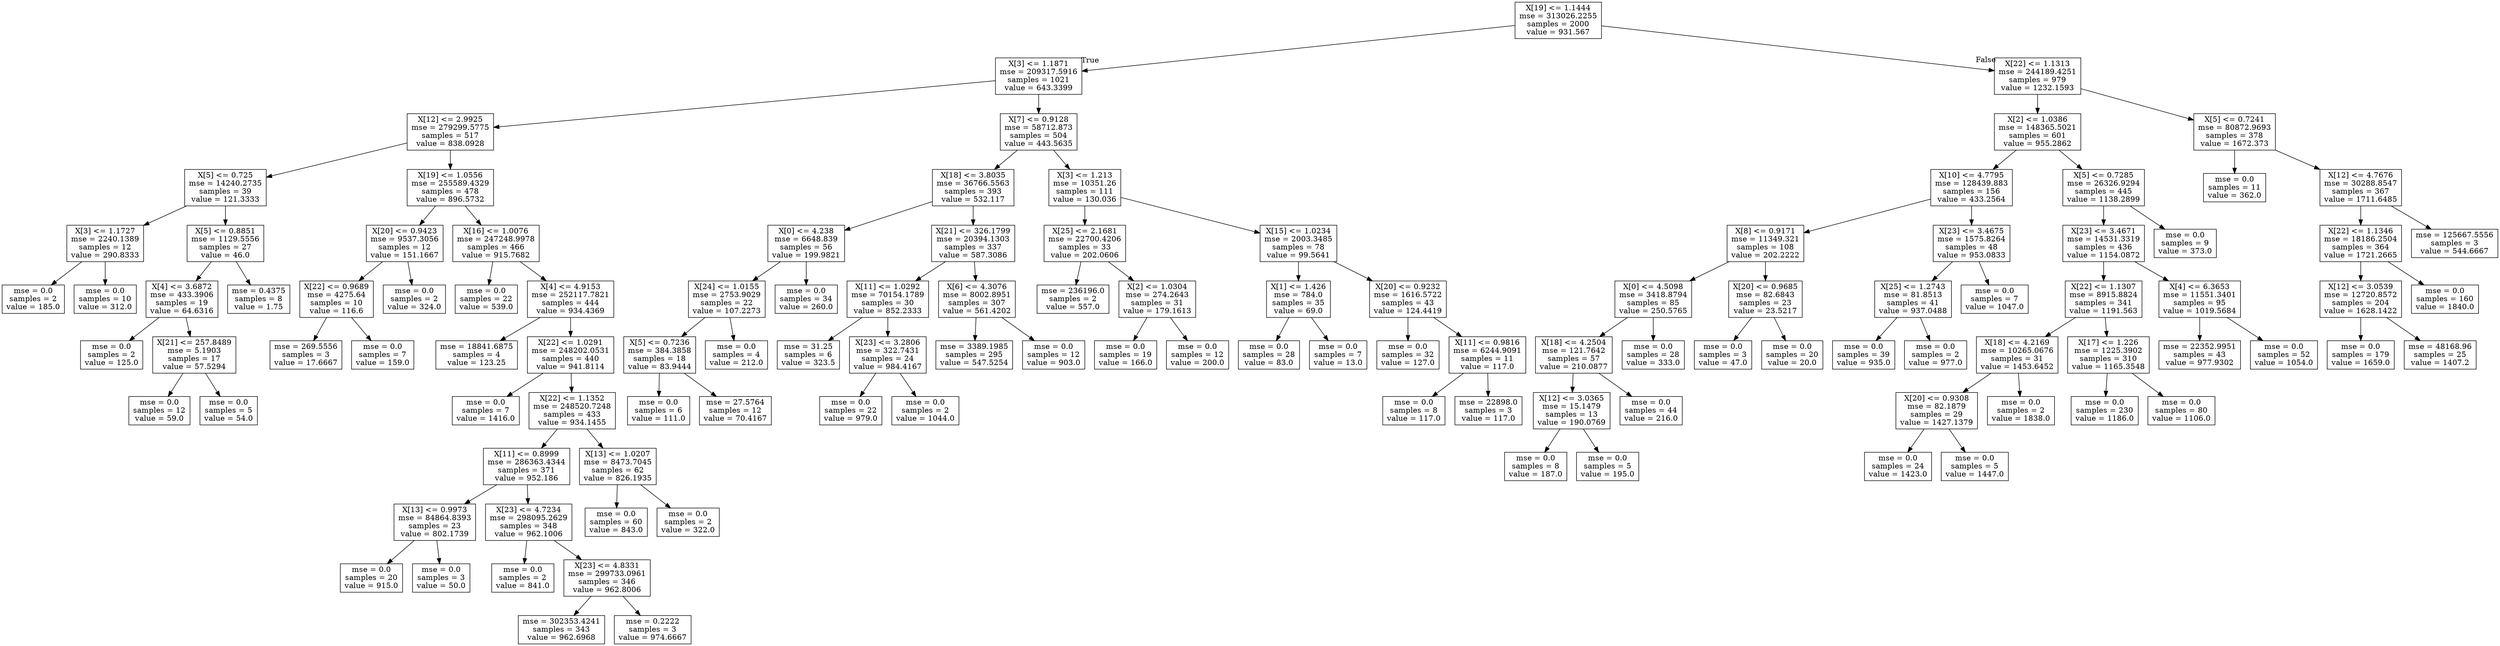 digraph Tree {
node [shape=box] ;
0 [label="X[19] <= 1.1444\nmse = 313026.2255\nsamples = 2000\nvalue = 931.567"] ;
1 [label="X[3] <= 1.1871\nmse = 209317.5916\nsamples = 1021\nvalue = 643.3399"] ;
0 -> 1 [labeldistance=2.5, labelangle=45, headlabel="True"] ;
2 [label="X[12] <= 2.9925\nmse = 279299.5775\nsamples = 517\nvalue = 838.0928"] ;
1 -> 2 ;
3 [label="X[5] <= 0.725\nmse = 14240.2735\nsamples = 39\nvalue = 121.3333"] ;
2 -> 3 ;
4 [label="X[3] <= 1.1727\nmse = 2240.1389\nsamples = 12\nvalue = 290.8333"] ;
3 -> 4 ;
5 [label="mse = 0.0\nsamples = 2\nvalue = 185.0"] ;
4 -> 5 ;
6 [label="mse = 0.0\nsamples = 10\nvalue = 312.0"] ;
4 -> 6 ;
7 [label="X[5] <= 0.8851\nmse = 1129.5556\nsamples = 27\nvalue = 46.0"] ;
3 -> 7 ;
8 [label="X[4] <= 3.6872\nmse = 433.3906\nsamples = 19\nvalue = 64.6316"] ;
7 -> 8 ;
9 [label="mse = 0.0\nsamples = 2\nvalue = 125.0"] ;
8 -> 9 ;
10 [label="X[21] <= 257.8489\nmse = 5.1903\nsamples = 17\nvalue = 57.5294"] ;
8 -> 10 ;
11 [label="mse = 0.0\nsamples = 12\nvalue = 59.0"] ;
10 -> 11 ;
12 [label="mse = 0.0\nsamples = 5\nvalue = 54.0"] ;
10 -> 12 ;
13 [label="mse = 0.4375\nsamples = 8\nvalue = 1.75"] ;
7 -> 13 ;
14 [label="X[19] <= 1.0556\nmse = 255589.4329\nsamples = 478\nvalue = 896.5732"] ;
2 -> 14 ;
15 [label="X[20] <= 0.9423\nmse = 9537.3056\nsamples = 12\nvalue = 151.1667"] ;
14 -> 15 ;
16 [label="X[22] <= 0.9689\nmse = 4275.64\nsamples = 10\nvalue = 116.6"] ;
15 -> 16 ;
17 [label="mse = 269.5556\nsamples = 3\nvalue = 17.6667"] ;
16 -> 17 ;
18 [label="mse = 0.0\nsamples = 7\nvalue = 159.0"] ;
16 -> 18 ;
19 [label="mse = 0.0\nsamples = 2\nvalue = 324.0"] ;
15 -> 19 ;
20 [label="X[16] <= 1.0076\nmse = 247248.9978\nsamples = 466\nvalue = 915.7682"] ;
14 -> 20 ;
21 [label="mse = 0.0\nsamples = 22\nvalue = 539.0"] ;
20 -> 21 ;
22 [label="X[4] <= 4.9153\nmse = 252117.7821\nsamples = 444\nvalue = 934.4369"] ;
20 -> 22 ;
23 [label="mse = 18841.6875\nsamples = 4\nvalue = 123.25"] ;
22 -> 23 ;
24 [label="X[22] <= 1.0291\nmse = 248202.0531\nsamples = 440\nvalue = 941.8114"] ;
22 -> 24 ;
25 [label="mse = 0.0\nsamples = 7\nvalue = 1416.0"] ;
24 -> 25 ;
26 [label="X[22] <= 1.1352\nmse = 248520.7248\nsamples = 433\nvalue = 934.1455"] ;
24 -> 26 ;
27 [label="X[11] <= 0.8999\nmse = 286363.4344\nsamples = 371\nvalue = 952.186"] ;
26 -> 27 ;
28 [label="X[13] <= 0.9973\nmse = 84864.8393\nsamples = 23\nvalue = 802.1739"] ;
27 -> 28 ;
29 [label="mse = 0.0\nsamples = 20\nvalue = 915.0"] ;
28 -> 29 ;
30 [label="mse = 0.0\nsamples = 3\nvalue = 50.0"] ;
28 -> 30 ;
31 [label="X[23] <= 4.7234\nmse = 298095.2629\nsamples = 348\nvalue = 962.1006"] ;
27 -> 31 ;
32 [label="mse = 0.0\nsamples = 2\nvalue = 841.0"] ;
31 -> 32 ;
33 [label="X[23] <= 4.8331\nmse = 299733.0961\nsamples = 346\nvalue = 962.8006"] ;
31 -> 33 ;
34 [label="mse = 302353.4241\nsamples = 343\nvalue = 962.6968"] ;
33 -> 34 ;
35 [label="mse = 0.2222\nsamples = 3\nvalue = 974.6667"] ;
33 -> 35 ;
36 [label="X[13] <= 1.0207\nmse = 8473.7045\nsamples = 62\nvalue = 826.1935"] ;
26 -> 36 ;
37 [label="mse = 0.0\nsamples = 60\nvalue = 843.0"] ;
36 -> 37 ;
38 [label="mse = 0.0\nsamples = 2\nvalue = 322.0"] ;
36 -> 38 ;
39 [label="X[7] <= 0.9128\nmse = 58712.873\nsamples = 504\nvalue = 443.5635"] ;
1 -> 39 ;
40 [label="X[18] <= 3.8035\nmse = 36766.5563\nsamples = 393\nvalue = 532.117"] ;
39 -> 40 ;
41 [label="X[0] <= 4.238\nmse = 6648.839\nsamples = 56\nvalue = 199.9821"] ;
40 -> 41 ;
42 [label="X[24] <= 1.0155\nmse = 2753.9029\nsamples = 22\nvalue = 107.2273"] ;
41 -> 42 ;
43 [label="X[5] <= 0.7236\nmse = 384.3858\nsamples = 18\nvalue = 83.9444"] ;
42 -> 43 ;
44 [label="mse = 0.0\nsamples = 6\nvalue = 111.0"] ;
43 -> 44 ;
45 [label="mse = 27.5764\nsamples = 12\nvalue = 70.4167"] ;
43 -> 45 ;
46 [label="mse = 0.0\nsamples = 4\nvalue = 212.0"] ;
42 -> 46 ;
47 [label="mse = 0.0\nsamples = 34\nvalue = 260.0"] ;
41 -> 47 ;
48 [label="X[21] <= 326.1799\nmse = 20394.1303\nsamples = 337\nvalue = 587.3086"] ;
40 -> 48 ;
49 [label="X[11] <= 1.0292\nmse = 70154.1789\nsamples = 30\nvalue = 852.2333"] ;
48 -> 49 ;
50 [label="mse = 31.25\nsamples = 6\nvalue = 323.5"] ;
49 -> 50 ;
51 [label="X[23] <= 3.2806\nmse = 322.7431\nsamples = 24\nvalue = 984.4167"] ;
49 -> 51 ;
52 [label="mse = 0.0\nsamples = 22\nvalue = 979.0"] ;
51 -> 52 ;
53 [label="mse = 0.0\nsamples = 2\nvalue = 1044.0"] ;
51 -> 53 ;
54 [label="X[6] <= 4.3076\nmse = 8002.8951\nsamples = 307\nvalue = 561.4202"] ;
48 -> 54 ;
55 [label="mse = 3389.1985\nsamples = 295\nvalue = 547.5254"] ;
54 -> 55 ;
56 [label="mse = 0.0\nsamples = 12\nvalue = 903.0"] ;
54 -> 56 ;
57 [label="X[3] <= 1.213\nmse = 10351.26\nsamples = 111\nvalue = 130.036"] ;
39 -> 57 ;
58 [label="X[25] <= 2.1681\nmse = 22700.4206\nsamples = 33\nvalue = 202.0606"] ;
57 -> 58 ;
59 [label="mse = 236196.0\nsamples = 2\nvalue = 557.0"] ;
58 -> 59 ;
60 [label="X[2] <= 1.0304\nmse = 274.2643\nsamples = 31\nvalue = 179.1613"] ;
58 -> 60 ;
61 [label="mse = 0.0\nsamples = 19\nvalue = 166.0"] ;
60 -> 61 ;
62 [label="mse = 0.0\nsamples = 12\nvalue = 200.0"] ;
60 -> 62 ;
63 [label="X[15] <= 1.0234\nmse = 2003.3485\nsamples = 78\nvalue = 99.5641"] ;
57 -> 63 ;
64 [label="X[1] <= 1.426\nmse = 784.0\nsamples = 35\nvalue = 69.0"] ;
63 -> 64 ;
65 [label="mse = 0.0\nsamples = 28\nvalue = 83.0"] ;
64 -> 65 ;
66 [label="mse = 0.0\nsamples = 7\nvalue = 13.0"] ;
64 -> 66 ;
67 [label="X[20] <= 0.9232\nmse = 1616.5722\nsamples = 43\nvalue = 124.4419"] ;
63 -> 67 ;
68 [label="mse = 0.0\nsamples = 32\nvalue = 127.0"] ;
67 -> 68 ;
69 [label="X[11] <= 0.9816\nmse = 6244.9091\nsamples = 11\nvalue = 117.0"] ;
67 -> 69 ;
70 [label="mse = 0.0\nsamples = 8\nvalue = 117.0"] ;
69 -> 70 ;
71 [label="mse = 22898.0\nsamples = 3\nvalue = 117.0"] ;
69 -> 71 ;
72 [label="X[22] <= 1.1313\nmse = 244189.4251\nsamples = 979\nvalue = 1232.1593"] ;
0 -> 72 [labeldistance=2.5, labelangle=-45, headlabel="False"] ;
73 [label="X[2] <= 1.0386\nmse = 148365.5021\nsamples = 601\nvalue = 955.2862"] ;
72 -> 73 ;
74 [label="X[10] <= 4.7795\nmse = 128439.883\nsamples = 156\nvalue = 433.2564"] ;
73 -> 74 ;
75 [label="X[8] <= 0.9171\nmse = 11349.321\nsamples = 108\nvalue = 202.2222"] ;
74 -> 75 ;
76 [label="X[0] <= 4.5098\nmse = 3418.8794\nsamples = 85\nvalue = 250.5765"] ;
75 -> 76 ;
77 [label="X[18] <= 4.2504\nmse = 121.7642\nsamples = 57\nvalue = 210.0877"] ;
76 -> 77 ;
78 [label="X[12] <= 3.0365\nmse = 15.1479\nsamples = 13\nvalue = 190.0769"] ;
77 -> 78 ;
79 [label="mse = 0.0\nsamples = 8\nvalue = 187.0"] ;
78 -> 79 ;
80 [label="mse = 0.0\nsamples = 5\nvalue = 195.0"] ;
78 -> 80 ;
81 [label="mse = 0.0\nsamples = 44\nvalue = 216.0"] ;
77 -> 81 ;
82 [label="mse = 0.0\nsamples = 28\nvalue = 333.0"] ;
76 -> 82 ;
83 [label="X[20] <= 0.9685\nmse = 82.6843\nsamples = 23\nvalue = 23.5217"] ;
75 -> 83 ;
84 [label="mse = 0.0\nsamples = 3\nvalue = 47.0"] ;
83 -> 84 ;
85 [label="mse = 0.0\nsamples = 20\nvalue = 20.0"] ;
83 -> 85 ;
86 [label="X[23] <= 3.4675\nmse = 1575.8264\nsamples = 48\nvalue = 953.0833"] ;
74 -> 86 ;
87 [label="X[25] <= 1.2743\nmse = 81.8513\nsamples = 41\nvalue = 937.0488"] ;
86 -> 87 ;
88 [label="mse = 0.0\nsamples = 39\nvalue = 935.0"] ;
87 -> 88 ;
89 [label="mse = 0.0\nsamples = 2\nvalue = 977.0"] ;
87 -> 89 ;
90 [label="mse = 0.0\nsamples = 7\nvalue = 1047.0"] ;
86 -> 90 ;
91 [label="X[5] <= 0.7285\nmse = 26326.9294\nsamples = 445\nvalue = 1138.2899"] ;
73 -> 91 ;
92 [label="X[23] <= 3.4671\nmse = 14531.3319\nsamples = 436\nvalue = 1154.0872"] ;
91 -> 92 ;
93 [label="X[22] <= 1.1307\nmse = 8915.8824\nsamples = 341\nvalue = 1191.563"] ;
92 -> 93 ;
94 [label="X[18] <= 4.2169\nmse = 10265.0676\nsamples = 31\nvalue = 1453.6452"] ;
93 -> 94 ;
95 [label="X[20] <= 0.9308\nmse = 82.1879\nsamples = 29\nvalue = 1427.1379"] ;
94 -> 95 ;
96 [label="mse = 0.0\nsamples = 24\nvalue = 1423.0"] ;
95 -> 96 ;
97 [label="mse = 0.0\nsamples = 5\nvalue = 1447.0"] ;
95 -> 97 ;
98 [label="mse = 0.0\nsamples = 2\nvalue = 1838.0"] ;
94 -> 98 ;
99 [label="X[17] <= 1.226\nmse = 1225.3902\nsamples = 310\nvalue = 1165.3548"] ;
93 -> 99 ;
100 [label="mse = 0.0\nsamples = 230\nvalue = 1186.0"] ;
99 -> 100 ;
101 [label="mse = 0.0\nsamples = 80\nvalue = 1106.0"] ;
99 -> 101 ;
102 [label="X[4] <= 6.3653\nmse = 11551.3401\nsamples = 95\nvalue = 1019.5684"] ;
92 -> 102 ;
103 [label="mse = 22352.9951\nsamples = 43\nvalue = 977.9302"] ;
102 -> 103 ;
104 [label="mse = 0.0\nsamples = 52\nvalue = 1054.0"] ;
102 -> 104 ;
105 [label="mse = 0.0\nsamples = 9\nvalue = 373.0"] ;
91 -> 105 ;
106 [label="X[5] <= 0.7241\nmse = 80872.9693\nsamples = 378\nvalue = 1672.373"] ;
72 -> 106 ;
107 [label="mse = 0.0\nsamples = 11\nvalue = 362.0"] ;
106 -> 107 ;
108 [label="X[12] <= 4.7676\nmse = 30288.8547\nsamples = 367\nvalue = 1711.6485"] ;
106 -> 108 ;
109 [label="X[22] <= 1.1346\nmse = 18186.2504\nsamples = 364\nvalue = 1721.2665"] ;
108 -> 109 ;
110 [label="X[12] <= 3.0539\nmse = 12720.8572\nsamples = 204\nvalue = 1628.1422"] ;
109 -> 110 ;
111 [label="mse = 0.0\nsamples = 179\nvalue = 1659.0"] ;
110 -> 111 ;
112 [label="mse = 48168.96\nsamples = 25\nvalue = 1407.2"] ;
110 -> 112 ;
113 [label="mse = 0.0\nsamples = 160\nvalue = 1840.0"] ;
109 -> 113 ;
114 [label="mse = 125667.5556\nsamples = 3\nvalue = 544.6667"] ;
108 -> 114 ;
}